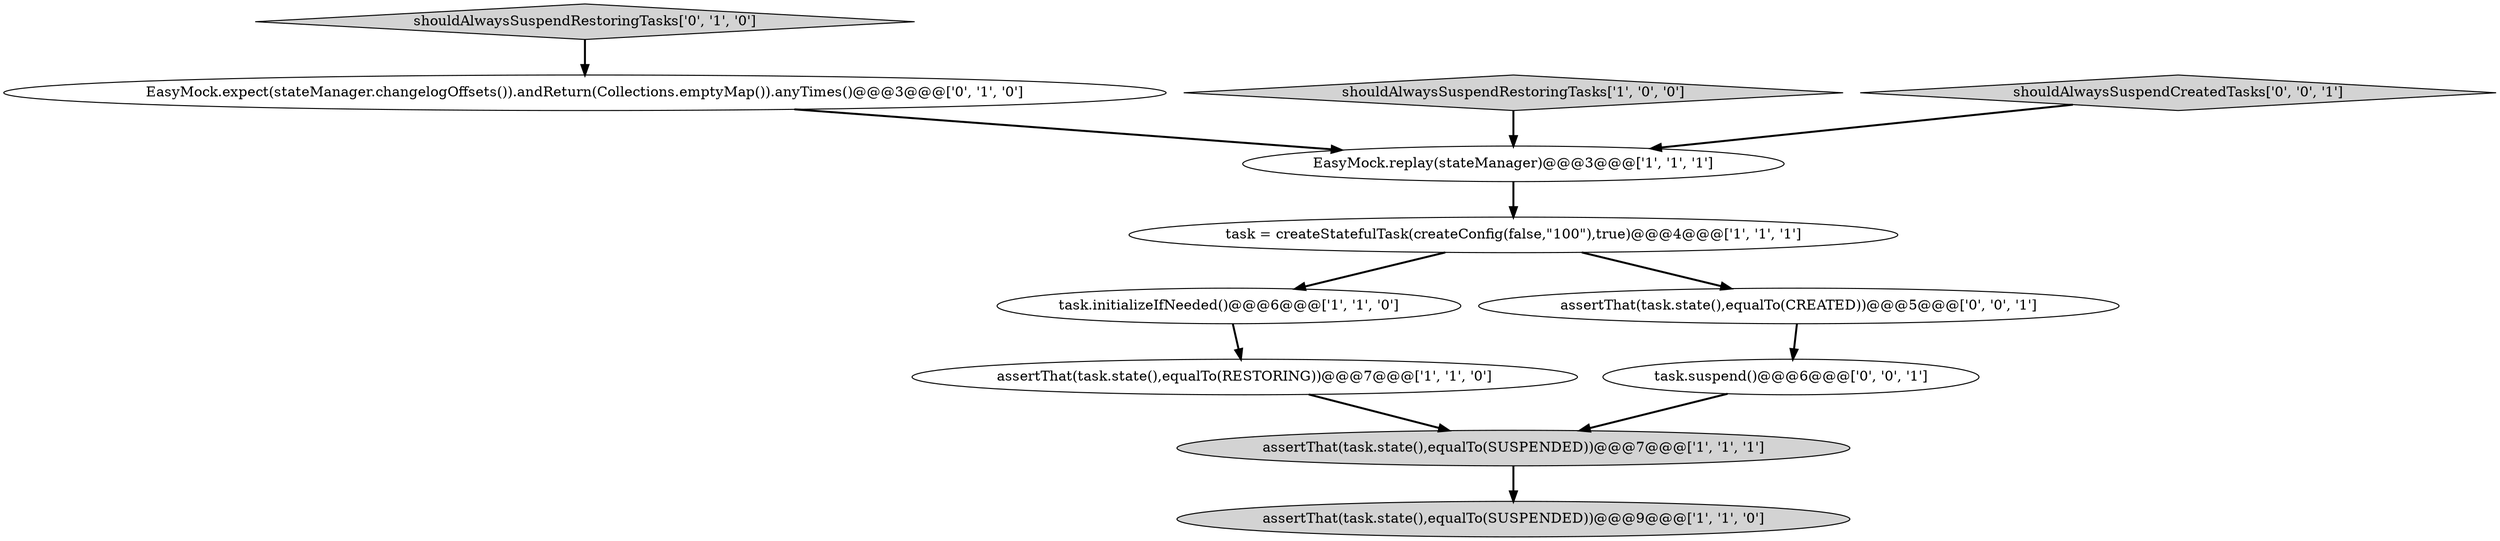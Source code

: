 digraph {
5 [style = filled, label = "task.initializeIfNeeded()@@@6@@@['1', '1', '0']", fillcolor = white, shape = ellipse image = "AAA0AAABBB1BBB"];
7 [style = filled, label = "shouldAlwaysSuspendRestoringTasks['0', '1', '0']", fillcolor = lightgray, shape = diamond image = "AAA0AAABBB2BBB"];
3 [style = filled, label = "EasyMock.replay(stateManager)@@@3@@@['1', '1', '1']", fillcolor = white, shape = ellipse image = "AAA0AAABBB1BBB"];
2 [style = filled, label = "assertThat(task.state(),equalTo(RESTORING))@@@7@@@['1', '1', '0']", fillcolor = white, shape = ellipse image = "AAA0AAABBB1BBB"];
1 [style = filled, label = "assertThat(task.state(),equalTo(SUSPENDED))@@@9@@@['1', '1', '0']", fillcolor = lightgray, shape = ellipse image = "AAA0AAABBB1BBB"];
8 [style = filled, label = "EasyMock.expect(stateManager.changelogOffsets()).andReturn(Collections.emptyMap()).anyTimes()@@@3@@@['0', '1', '0']", fillcolor = white, shape = ellipse image = "AAA1AAABBB2BBB"];
6 [style = filled, label = "shouldAlwaysSuspendRestoringTasks['1', '0', '0']", fillcolor = lightgray, shape = diamond image = "AAA0AAABBB1BBB"];
11 [style = filled, label = "task.suspend()@@@6@@@['0', '0', '1']", fillcolor = white, shape = ellipse image = "AAA0AAABBB3BBB"];
0 [style = filled, label = "task = createStatefulTask(createConfig(false,\"100\"),true)@@@4@@@['1', '1', '1']", fillcolor = white, shape = ellipse image = "AAA0AAABBB1BBB"];
10 [style = filled, label = "shouldAlwaysSuspendCreatedTasks['0', '0', '1']", fillcolor = lightgray, shape = diamond image = "AAA0AAABBB3BBB"];
9 [style = filled, label = "assertThat(task.state(),equalTo(CREATED))@@@5@@@['0', '0', '1']", fillcolor = white, shape = ellipse image = "AAA0AAABBB3BBB"];
4 [style = filled, label = "assertThat(task.state(),equalTo(SUSPENDED))@@@7@@@['1', '1', '1']", fillcolor = lightgray, shape = ellipse image = "AAA0AAABBB1BBB"];
5->2 [style = bold, label=""];
0->9 [style = bold, label=""];
10->3 [style = bold, label=""];
11->4 [style = bold, label=""];
0->5 [style = bold, label=""];
7->8 [style = bold, label=""];
2->4 [style = bold, label=""];
9->11 [style = bold, label=""];
3->0 [style = bold, label=""];
6->3 [style = bold, label=""];
8->3 [style = bold, label=""];
4->1 [style = bold, label=""];
}
